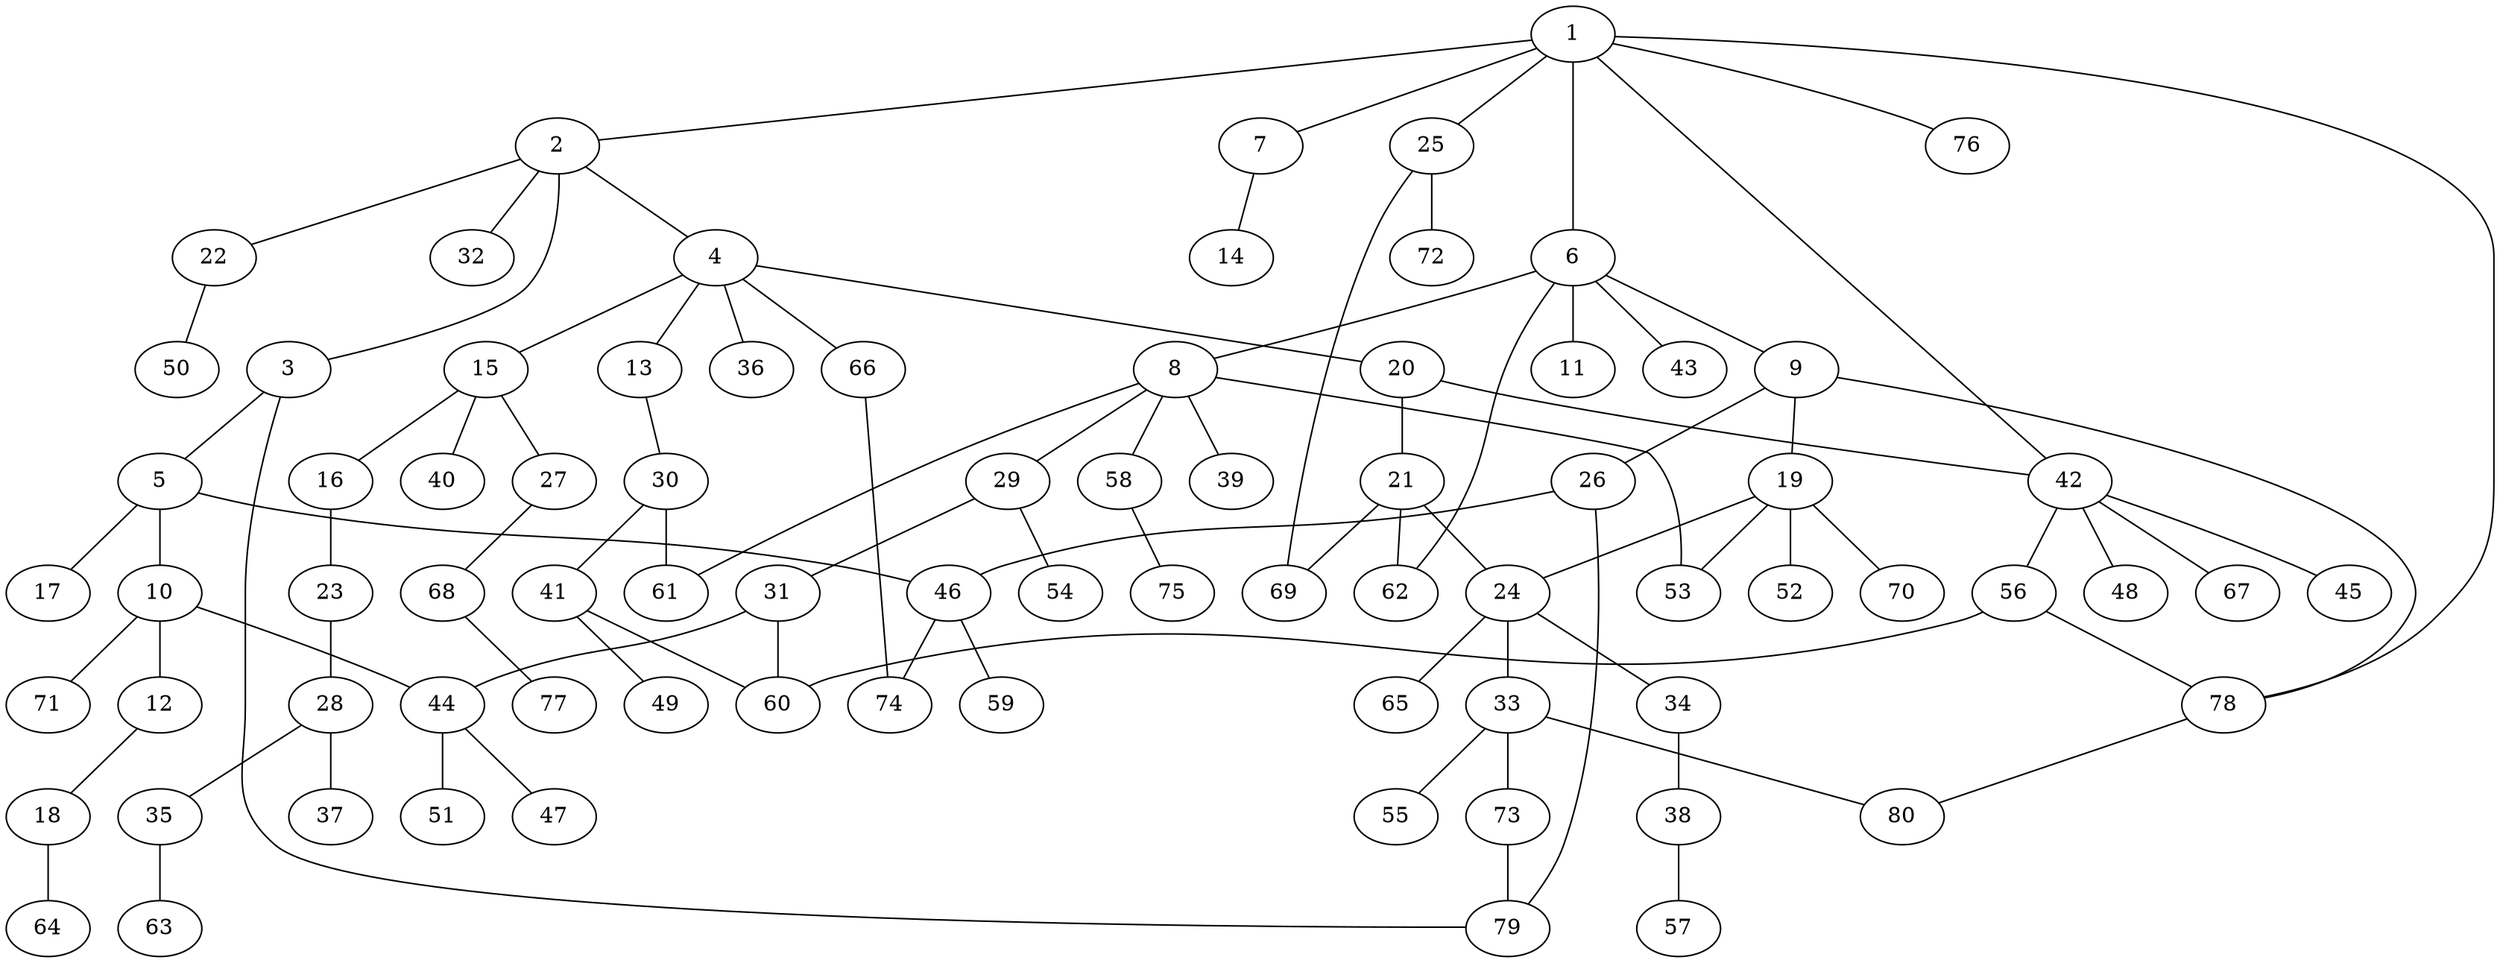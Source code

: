 graph graphname {1--2
1--6
1--7
1--25
1--42
1--76
1--78
2--3
2--4
2--22
2--32
3--5
3--79
4--13
4--15
4--20
4--36
4--66
5--10
5--17
5--46
6--8
6--9
6--11
6--43
6--62
7--14
8--29
8--39
8--53
8--58
8--61
9--19
9--26
9--78
10--12
10--44
10--71
12--18
13--30
15--16
15--27
15--40
16--23
18--64
19--24
19--52
19--53
19--70
20--21
20--42
21--24
21--62
21--69
22--50
23--28
24--33
24--34
24--65
25--69
25--72
26--46
26--79
27--68
28--35
28--37
29--31
29--54
30--41
30--61
31--44
31--60
33--55
33--73
33--80
34--38
35--63
38--57
41--49
41--60
42--45
42--48
42--56
42--67
44--47
44--51
46--59
46--74
56--60
56--78
58--75
66--74
68--77
73--79
78--80
}